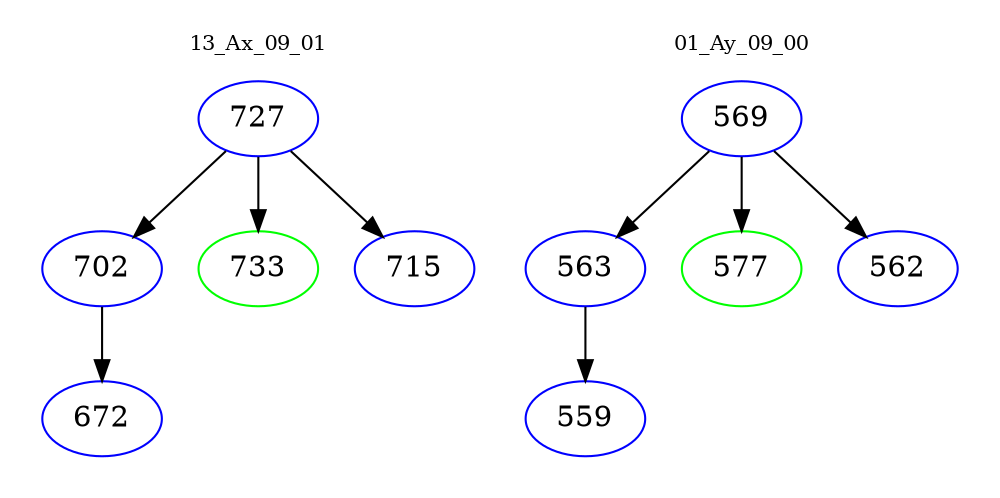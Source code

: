 digraph{
subgraph cluster_0 {
color = white
label = "13_Ax_09_01";
fontsize=10;
T0_727 [label="727", color="blue"]
T0_727 -> T0_702 [color="black"]
T0_702 [label="702", color="blue"]
T0_702 -> T0_672 [color="black"]
T0_672 [label="672", color="blue"]
T0_727 -> T0_733 [color="black"]
T0_733 [label="733", color="green"]
T0_727 -> T0_715 [color="black"]
T0_715 [label="715", color="blue"]
}
subgraph cluster_1 {
color = white
label = "01_Ay_09_00";
fontsize=10;
T1_569 [label="569", color="blue"]
T1_569 -> T1_563 [color="black"]
T1_563 [label="563", color="blue"]
T1_563 -> T1_559 [color="black"]
T1_559 [label="559", color="blue"]
T1_569 -> T1_577 [color="black"]
T1_577 [label="577", color="green"]
T1_569 -> T1_562 [color="black"]
T1_562 [label="562", color="blue"]
}
}
